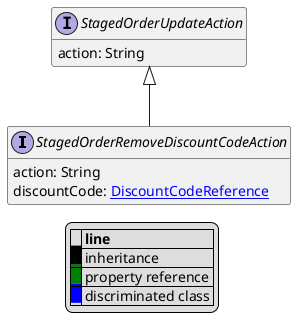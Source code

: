 @startuml

hide empty fields
hide empty methods
legend
|= |= line |
|<back:black>   </back>| inheritance |
|<back:green>   </back>| property reference |
|<back:blue>   </back>| discriminated class |
endlegend
interface StagedOrderRemoveDiscountCodeAction [[StagedOrderRemoveDiscountCodeAction.svg]] extends StagedOrderUpdateAction {
    action: String
    discountCode: [[DiscountCodeReference.svg DiscountCodeReference]]
}
interface StagedOrderUpdateAction [[StagedOrderUpdateAction.svg]]  {
    action: String
}





@enduml
